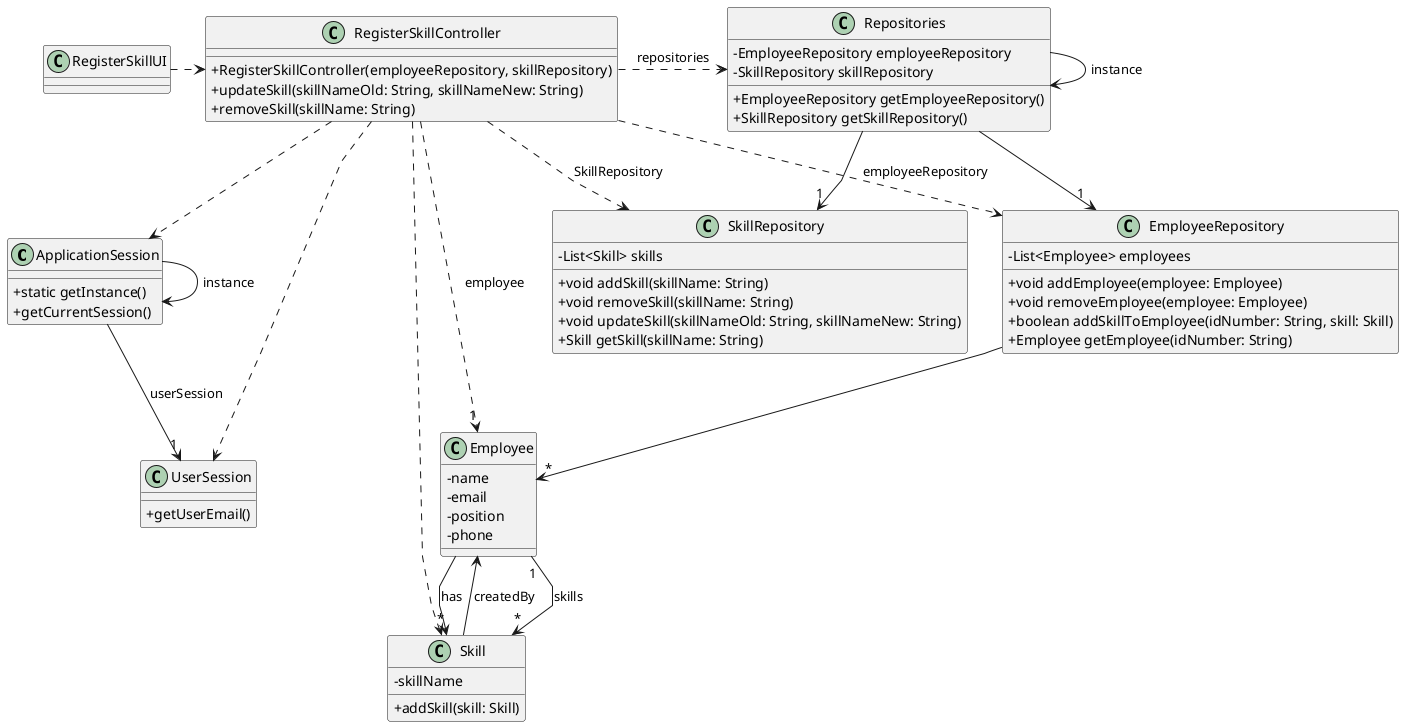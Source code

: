 @startuml

'skinparam monochrome true
skinparam packageStyle rectangle
skinparam shadowing false
skinparam linetype polyline
'skinparam linetype orto

skinparam classAttributeIconSize 0

'left to right direction

class ApplicationSession
{
    + static getInstance()
    + getCurrentSession()
}

class UserSession
{
    + getUserEmail()
}

class Employee {
    - name
    - email
    - position
    - phone
}

class Skill {
    - skillName

    + addSkill(skill: Skill)
}

class SkillRepository{
    - List<Skill> skills

    + void addSkill(skillName: String)
    + void removeSkill(skillName: String)
    + void updateSkill(skillNameOld: String, skillNameNew: String)
    + Skill getSkill(skillName: String)
}



class RegisterSkillUI {
}

class Repositories{
    - EmployeeRepository employeeRepository
    - SkillRepository skillRepository

    + EmployeeRepository getEmployeeRepository()
    + SkillRepository getSkillRepository()
}

class EmployeeRepository{
    - List<Employee> employees

    + void addEmployee(employee: Employee)
    + void removeEmployee(employee: Employee)
    + boolean addSkillToEmployee(idNumber: String, skill: Skill)
    + Employee getEmployee(idNumber: String)
}


class RegisterSkillController {
    + RegisterSkillController(employeeRepository, skillRepository)
    + updateSkill(skillNameOld: String, skillNameNew: String)
    + removeSkill(skillName: String)
}



Repositories -> Repositories : instance
ApplicationSession -> ApplicationSession : instance

RegisterSkillUI .> RegisterSkillController

RegisterSkillController .> Repositories : repositories

Repositories -> "1" SkillRepository

RegisterSkillController ..> Skill
RegisterSkillController ..> EmployeeRepository : employeeRepository
RegisterSkillController ..> SkillRepository : SkillRepository

Repositories --> "1" EmployeeRepository

EmployeeRepository --> "*" Employee
ApplicationSession --> "1" UserSession : userSession

RegisterSkillController ..> "1" Employee : employee
RegisterSkillController ..> ApplicationSession
RegisterSkillController ..> UserSession
Employee "1" --> "*" Skill : skills
Skill --> Employee : createdBy

Employee --> "*" Skill : has

@enduml
